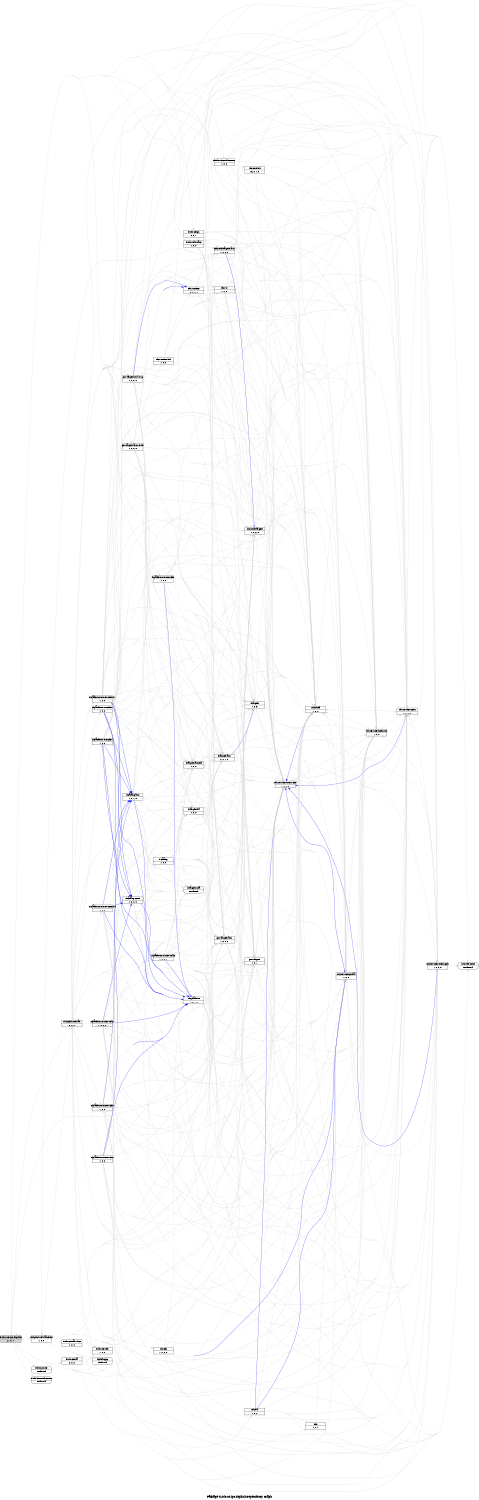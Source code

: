 digraph dependencies {
    label="\nPackage ti.sdo.ce.ipc.dsplink Dependency Graph";
    size="7.5,10";
    rankdir=LR;
    ranksep=".75";
    concentrate="true";
    node [fixedsize=true, width=1.5, style=filled, color=black];
    node [font=Helvetica, fontsize=12, fillcolor=lightgrey];
    ti_sdo_ce_ipc_dsplink [shape=record,label="ti.sdo.ce.ipc.dsplink|2, 0, 1", URL="package.rel.xml"];
    node [fontsize=10, fillcolor=white];

    edge [style=solid, color=blue]

    edge [style=solid, color=lightgrey]
    gnu_targets [shape=record,label="gnu.targets|1, 0, 1", URL="../../../../../../../../../../../../rtree/install/trees/products/xdcprod/xdcprod-l18/product/Linux/xdctools_3_16_00_18/packages/gnu/targets/package/package.rel.svg"];
    ti_sdo_ce_ipc_dsplink -> gnu_targets;
    xdc_services_intern_cmd [shape=record,label="xdc.services.intern.cmd|1, 0, 0, 0", URL="../../../../../../../../../../../../rtree/install/trees/products/xdcprod/xdcprod-l18/product/Linux/xdctools_3_16_00_18/packages/xdc/services/intern/cmd/package/package.rel.svg"];
    ti_sdo_ce_ipc_dsplink -> xdc_services_intern_cmd;
    ti_sdo_ce_utils [shape=record,label="ti.sdo.ce.utils|1, 0, 0", URL="../../../utils/package/package.rel.svg"];
    ti_sdo_ce_ipc_dsplink -> ti_sdo_ce_utils;
    ti_targets [shape=record,label="ti.targets|1, 0, 3", URL="../../../../../../../../../../../../rtree/install/trees/products/xdcprod/xdcprod-l18/product/Linux/xdctools_3_16_00_18/packages/ti/targets/package/package.rel.svg"];
    ti_sdo_ce_ipc_dsplink -> ti_targets;
    ti_bios_power [shape=record,label="ti.bios.power|not found"style=rounded, ];
    ti_sdo_ce_ipc_dsplink -> ti_bios_power;
    xdc_shelf [shape=record,label="xdc.shelf|1, 0, 0", URL="../../../../../../../../../../../../rtree/install/trees/products/xdcprod/xdcprod-l18/product/Linux/xdctools_3_16_00_18/packages/xdc/shelf/package/package.rel.svg"];
    ti_sdo_ce_ipc_dsplink -> xdc_shelf;
    ti_sdo_ce_osal [shape=record,label="ti.sdo.ce.osal|2, 0, 2", URL="../../../osal/package/package.rel.svg"];
    ti_sdo_ce_ipc_dsplink -> ti_sdo_ce_osal;
    xdc_services_global [shape=record,label="xdc.services.global|1, 0, 0", URL="../../../../../../../../../../../../rtree/install/trees/products/xdcprod/xdcprod-l18/product/Linux/xdctools_3_16_00_18/packages/xdc/services/global/package/package.rel.svg"];
    ti_sdo_ce_ipc_dsplink -> xdc_services_global;
    gnu_targets_arm [shape=record,label="gnu.targets.arm|1, 0, 0, 0", URL="../../../../../../../../../../../../rtree/install/trees/products/xdcprod/xdcprod-l18/product/Linux/xdctools_3_16_00_18/packages/gnu/targets/arm/package/package.rel.svg"];
    ti_sdo_ce_ipc_dsplink -> gnu_targets_arm;
    ti_dsplink_utils_ladclient [shape=record,label="ti.dsplink.utils.ladclient|1, 0, 0", URL="../../../../../dsplink/utils/ladclient/package/package.rel.svg"];
    ti_sdo_ce_ipc_dsplink -> ti_dsplink_utils_ladclient;
    dsplink_gpp [shape=record,label="dsplink.gpp|not found"style=rounded, ];
    ti_sdo_ce_ipc_dsplink -> dsplink_gpp;
    ti_sdo_utils_trace [shape=record,label="ti.sdo.utils.trace|1, 0, 0", URL="../../../../../../../../../fc/fc-p01/exports/framework_components_2_26_00_01/packages/ti/sdo/utils/trace/package/package.rel.svg"];
    ti_sdo_ce_ipc_dsplink -> ti_sdo_utils_trace;
    ti_sdo_linuxutils_cmem [shape=record,label="ti.sdo.linuxutils.cmem|not found"style=rounded, ];
    ti_sdo_ce_ipc_dsplink -> ti_sdo_linuxutils_cmem;
    xdc_services_intern_gen [shape=record,label="xdc.services.intern.gen|1, 0, 0, 0", URL="../../../../../../../../../../../../rtree/install/trees/products/xdcprod/xdcprod-l18/product/Linux/xdctools_3_16_00_18/packages/xdc/services/intern/gen/package/package.rel.svg"];
    ti_sdo_ce_ipc_dsplink -> xdc_services_intern_gen;
    xdc_services_spec [shape=record,label="xdc.services.spec|1, 0, 0, 0", URL="../../../../../../../../../../../../rtree/install/trees/products/xdcprod/xdcprod-l18/product/Linux/xdctools_3_16_00_18/packages/xdc/services/spec/package/package.rel.svg"];
    ti_sdo_ce_ipc_dsplink -> xdc_services_spec;
    ti_sdo_winceutils_cmem [shape=record,label="ti.sdo.winceutils.cmem|1, 0, 0", URL="../../../../../../../../../winceutils/winceutils-b01/exports/winceutils_1_01_00_01/packages/ti/sdo/winceutils/cmem/package/package.rel.svg"];
    ti_sdo_ce_ipc_dsplink -> ti_sdo_winceutils_cmem;
    microsoft_targets [shape=record,label="microsoft.targets|1, 0, 2, 0", URL="../../../../../../../../../../../../rtree/install/trees/products/xdcprod/xdcprod-l18/product/Linux/xdctools_3_16_00_18/packages/microsoft/targets/package/package.rel.svg"];
    ti_sdo_ce_ipc_dsplink -> microsoft_targets;
    xdc_bld [shape=record,label="xdc.bld|1, 0, 2", URL="../../../../../../../../../../../../rtree/install/trees/products/xdcprod/xdcprod-l18/product/Linux/xdctools_3_16_00_18/packages/xdc/bld/package/package.rel.svg"];
    ti_sdo_ce_ipc_dsplink -> xdc_bld;
    xdc_services_intern_xsr [shape=record,label="xdc.services.intern.xsr|1, 0, 0", URL="../../../../../../../../../../../../rtree/install/trees/products/xdcprod/xdcprod-l18/product/Linux/xdctools_3_16_00_18/packages/xdc/services/intern/xsr/package/package.rel.svg"];
    ti_sdo_ce_ipc_dsplink -> xdc_services_intern_xsr;
    microsoft_targets_arm [shape=record,label="microsoft.targets.arm|1, 0, 0, 0", URL="../../../../../../../../../../../../rtree/install/trees/products/xdcprod/xdcprod-l18/product/Linux/xdctools_3_16_00_18/packages/microsoft/targets/arm/package/package.rel.svg"];
    ti_sdo_ce_ipc_dsplink -> microsoft_targets_arm;
    xdc [shape=record,label="xdc|1, 1, 1", URL="../../../../../../../../../../../../rtree/install/trees/products/xdcprod/xdcprod-l18/product/Linux/xdctools_3_16_00_18/packages/xdc/package/package.rel.svg"];
    ti_sdo_ce_ipc_dsplink -> xdc;
    ti_sdo_ce_ipc [shape=record,label="ti.sdo.ce.ipc|2, 0, 1", URL="../../package/package.rel.svg"];
    ti_sdo_ce_ipc_dsplink -> ti_sdo_ce_ipc;
    ti_sdo_ce_ipc_dsplink -> ti_sdo_ce_ipc_dsplink;

    edge [style=solid, color=blue]

    edge [style=solid, color=lightgrey]
    ti_sdo_ce_ipc -> xdc_services_spec;
    ti_sdo_ce_ipc -> microsoft_targets;
    ti_sdo_ce_ipc -> microsoft_targets_arm;
    ti_sdo_ce_ipc -> gnu_targets;
    ti_sdo_ce_ipc -> xdc_services_global;
    ti_sdo_ce_ipc -> gnu_targets_arm;
    ti_sdo_ce_ipc -> xdc_shelf;
    ti_sdo_ce_ipc -> ti_targets;
    ti_sdo_ce_ipc -> xdc_services_intern_cmd;
    ti_sdo_ce_ipc -> xdc_services_intern_xsr;
    ti_sdo_ce_ipc -> xdc_services_intern_gen;

    edge [style=solid, color=blue]

    edge [style=solid, color=lightgrey]
    xdc_utils_tconf [shape=record,label="xdc.utils.tconf|not found"style=rounded, ];
    xdc -> xdc_utils_tconf;
    xdc -> xdc_services_global;

    edge [style=solid, color=blue]

    edge [style=solid, color=lightgrey]

    edge [style=solid, color=blue]
    microsoft_targets_arm -> microsoft_targets;

    edge [style=solid, color=lightgrey]
    microsoft_targets_arm -> xdc_services_spec;
    microsoft_targets_arm -> xdc_services_global;
    microsoft_targets_arm -> microsoft_targets;
    microsoft_targets_arm -> xdc_services_intern_cmd;
    microsoft_targets_arm -> xdc_services_intern_xsr;
    microsoft_targets_arm -> xdc_shelf;
    microsoft_targets_arm -> xdc_services_intern_gen;

    edge [style=solid, color=blue]
    xdc_services_intern_xsr -> xdc_services_global;

    edge [style=solid, color=lightgrey]
    xdc_services_intern_xsr -> xdc_utils_tconf;
    xdc_services_intern_xsr -> xdc_services_intern_cmd;
    xdc_services_intern_xsr -> xdc_services_spec;
    xdc_services_intern_xsr -> xdc_services_global;
    xdc_services_intern_xsr -> xdc_services_intern_gen;
    xdc_services_intern_xsr -> xdc_shelf;

    edge [style=solid, color=blue]
    xdc_bld -> xdc_services_global;
    xdc_bld -> xdc_services_intern_cmd;

    edge [style=solid, color=lightgrey]
    xdc_bld -> xdc_utils_tconf;
    xdc_bld -> xdc_services_intern_cmd;
    xdc_bld -> xdc_services_intern_xsr;
    xdc_bld -> xdc_services_spec;
    xdc_bld -> xdc_services_global;
    xdc_bld -> xdc_services_intern_gen;
    xdc_bld -> xdc;
    xdc_bld -> xdc_shelf;

    edge [style=solid, color=blue]

    edge [style=solid, color=lightgrey]
    microsoft_targets -> xdc_services_spec;
    microsoft_targets -> xdc_services_global;
    microsoft_targets -> xdc_services_intern_cmd;
    microsoft_targets -> xdc_services_intern_xsr;
    microsoft_targets -> xdc_shelf;
    microsoft_targets -> xdc_services_intern_gen;

    edge [style=solid, color=blue]

    edge [style=solid, color=lightgrey]
    ti_sdo_winceutils_cmem -> xdc_services_spec;
    ti_sdo_winceutils_cmem -> xdc_shelf;
    ti_sdo_winceutils_cmem -> xdc_services_intern_cmd;
    ti_sdo_winceutils_cmem -> xdc_services_intern_xsr;
    ti_sdo_winceutils_cmem -> xdc_services_global;
    xdc_corevers [shape=record,label="xdc.corevers|16, 0, 1, 0", URL="../../../../../../../../../../../../rtree/install/trees/products/xdcprod/xdcprod-l18/product/Linux/xdctools_3_16_00_18/packages/xdc/corevers/package/package.rel.svg"];
    ti_sdo_winceutils_cmem -> xdc_corevers;
    ti_sdo_winceutils_cmem -> xdc_services_intern_gen;

    edge [style=solid, color=blue]

    edge [style=solid, color=lightgrey]
    xdc_corevers -> xdc_utils_tconf;
    xdc_corevers -> xdc_services_intern_cmd;
    xdc_corevers -> xdc_services_intern_xsr;
    xdc_corevers -> xdc_services_spec;
    xdc_corevers -> xdc_services_global;
    xdc_corevers -> xdc_services_intern_gen;
    xdc_corevers -> xdc_shelf;

    edge [style=solid, color=blue]
    xdc_services_spec -> xdc_shelf;

    edge [style=solid, color=lightgrey]
    xdc_services_spec -> xdc_utils_tconf;
    xdc_services_spec -> xdc_services_intern_cmd;
    xdc_services_spec -> xdc_services_intern_xsr;
    xdc_services_spec -> xdc_services_global;
    xdc_services_spec -> xdc_services_intern_gen;
    xdc_services_spec -> xdc_shelf;

    edge [style=solid, color=blue]
    xdc_services_intern_gen -> xdc_shelf;
    xdc_services_intern_gen -> xdc_services_spec;
    xdc_services_intern_gen -> xdc_services_global;
    xdc_services_intern_gen -> xdc_services_intern_xsr;

    edge [style=solid, color=lightgrey]
    xdc_services_intern_gen -> xdc_utils_tconf;
    xdc_services_intern_gen -> xdc_services_intern_cmd;
    xdc_services_intern_gen -> xdc_services_intern_xsr;
    xdc_services_intern_gen -> xdc_services_spec;
    xdc_services_intern_gen -> xdc_services_global;
    xdc_services_intern_gen -> xdc_shelf;

    edge [style=solid, color=blue]

    edge [style=solid, color=lightgrey]

    edge [style=solid, color=blue]

    edge [style=solid, color=lightgrey]
    ti_sdo_utils_trace -> gnu_targets;
    ti_sdo_utils_trace -> xdc_services_intern_cmd;
    ti_sdo_utils_trace -> ti_targets;
    ti_sdo_utils_trace -> xdc_shelf;
    ti_sdo_utils_trace -> xdc_services_global;
    ti_targets_arm [shape=record,label="ti.targets.arm|2, 0, 1, 0", URL="../../../../../../../../../../../../rtree/install/trees/products/xdcprod/xdcprod-l18/product/Linux/xdctools_3_16_00_18/packages/ti/targets/arm/package/package.rel.svg"];
    ti_sdo_utils_trace -> ti_targets_arm;
    ti_sdo_utils_trace -> gnu_targets_arm;
    ti_sdo_utils_trace -> xdc_services_intern_gen;
    ti_sdo_utils_trace -> xdc_services_spec;
    ti_sdo_utils_trace -> microsoft_targets;
    ti_sdo_utils_trace -> xdc_services_intern_xsr;
    ti_sdo_utils_trace -> microsoft_targets_arm;

    edge [style=solid, color=blue]
    ti_targets_arm -> ti_targets;

    edge [style=solid, color=lightgrey]
    ti_targets_arm -> xdc_services_spec;
    ti_targets_arm -> xdc_services_global;
    ti_targets_arm -> xdc_services_intern_cmd;
    ti_targets_arm -> xdc_services_intern_xsr;
    ti_targets_arm -> ti_targets;
    ti_targets_arm -> xdc_shelf;
    ti_targets_arm -> xdc_services_intern_gen;

    edge [style=solid, color=blue]

    edge [style=solid, color=lightgrey]

    edge [style=solid, color=blue]

    edge [style=solid, color=lightgrey]
    ti_dsplink_utils_ladclient -> gnu_targets;
    ti_dsplink_utils_ladclient -> xdc_services_intern_cmd;
    ti_dsplink_utils_ladclient -> ti_sdo_ce_utils;
    ti_dsplink_utils_ladclient -> ti_targets;
    ti_dsplink_utils_ladclient -> xdc_shelf;
    ti_dsplink_utils_ladclient -> ti_sdo_ce_osal;
    ti_dsplink_utils_ladclient -> xdc_services_global;
    ti_dsplink_utils_ladclient -> gnu_targets_arm;
    ti_dsplink_utils_ladclient -> dsplink_gpp;
    ti_dsplink_utils_ladclient -> xdc_services_intern_gen;
    ti_dsplink_utils_ladclient -> xdc_services_spec;
    ti_dsplink_utils_ladclient -> microsoft_targets;
    ti_dsplink_utils_lad [shape=record,label="ti.dsplink.utils.lad|2, 0, 0", URL="../../../../../dsplink/utils/lad/package/package.rel.svg"];
    ti_dsplink_utils_ladclient -> ti_dsplink_utils_lad;
    ti_sdo_ce_osal_wince [shape=record,label="ti.sdo.ce.osal.wince|1, 0, 0", URL="../../../osal/wince/package/package.rel.svg"];
    ti_dsplink_utils_ladclient -> ti_sdo_ce_osal_wince;
    ti_dsplink_utils_ladclient -> xdc_services_intern_xsr;
    ti_dsplink_utils_ladclient -> microsoft_targets_arm;
    ti_dsplink_utils_ladclient -> ti_sdo_ce_ipc_dsplink;

    edge [style=solid, color=blue]

    edge [style=solid, color=lightgrey]

    edge [style=solid, color=blue]

    edge [style=solid, color=lightgrey]
    ti_platforms_evmDM357 [shape=record,label="ti.platforms.evmDM357|1, 0, 0", URL="../../../../../../../../../../../../rtree/install/trees/products/xdcprod/xdcprod-l18/product/Linux/xdctools_3_16_00_18/packages/ti/platforms/evmDM357/package/package.rel.svg"];
    ti_dsplink_utils_lad -> ti_platforms_evmDM357;
    ti_dsplink_utils_lad -> gnu_targets;
    ti_dsplink_utils_lad -> xdc_services_intern_xsr;
    ti_platforms_evm3530 [shape=record,label="ti.platforms.evm3530|1, 0, 0", URL="../../../../../../../../../../../../rtree/install/trees/products/xdcprod/xdcprod-l18/product/Linux/xdctools_3_16_00_18/packages/ti/platforms/evm3530/package/package.rel.svg"];
    ti_dsplink_utils_lad -> ti_platforms_evm3530;
    ti_dsplink_utils_lad -> xdc_services_intern_gen;
    gnu_targets_arm_rtsv5T [shape=record,label="gnu.targets.arm.rtsv5T|1, 0, 0, 0", URL="../../../../../../../../../../../../rtree/install/trees/products/xdcprod/xdcprod-l18/product/Linux/xdctools_3_16_00_18/packages/gnu/targets/arm/rtsv5T/package/package.rel.svg"];
    ti_dsplink_utils_lad -> gnu_targets_arm_rtsv5T;
    xdc_rov [shape=record,label="xdc.rov|1, 0, 0", URL="../../../../../../../../../../../../rtree/install/trees/products/xdcprod/xdcprod-l18/product/Linux/xdctools_3_16_00_18/packages/xdc/rov/package/package.rel.svg"];
    ti_dsplink_utils_lad -> xdc_rov;
    gnu_targets_rts470uC [shape=record,label="gnu.targets.rts470uC|1, 0, 0, 0", URL="../../../../../../../../../../../../rtree/install/trees/products/xdcprod/xdcprod-l18/product/Linux/xdctools_3_16_00_18/packages/gnu/targets/rts470uC/package/package.rel.svg"];
    ti_dsplink_utils_lad -> gnu_targets_rts470uC;
    ti_platforms_evmDM6467 [shape=record,label="ti.platforms.evmDM6467|1, 0, 0, 0", URL="../../../../../../../../../../../../rtree/install/trees/products/xdcprod/xdcprod-l18/product/Linux/xdctools_3_16_00_18/packages/ti/platforms/evmDM6467/package/package.rel.svg"];
    ti_dsplink_utils_lad -> ti_platforms_evmDM6467;
    ti_dsplink_utils_lad -> gnu_targets_arm;
    ti_dsplink_utils_lad -> ti_sdo_ce_ipc_dsplink;
    ti_dsplink_utils_lad -> xdc_services_global;
    ti_platforms_evmDM355 [shape=record,label="ti.platforms.evmDM355|1, 0, 0", URL="../../../../../../../../../../../../rtree/install/trees/products/xdcprod/xdcprod-l18/product/Linux/xdctools_3_16_00_18/packages/ti/platforms/evmDM355/package/package.rel.svg"];
    ti_dsplink_utils_lad -> ti_platforms_evmDM355;
    xdc_cfg [shape=record,label="xdc.cfg|1, 0, 2, 0", URL="../../../../../../../../../../../../rtree/install/trees/products/xdcprod/xdcprod-l18/product/Linux/xdctools_3_16_00_18/packages/xdc/cfg/package/package.rel.svg"];
    ti_dsplink_utils_lad -> xdc_cfg;
    ti_dsplink_utils_lad -> xdc_services_intern_cmd;
    ti_catalog_arm [shape=record,label="ti.catalog.arm|1, 0, 1, 0", URL="../../../../../../../../../../../../rtree/install/trees/products/xdcprod/xdcprod-l18/product/Linux/xdctools_3_16_00_18/packages/ti/catalog/arm/package/package.rel.svg"];
    ti_dsplink_utils_lad -> ti_catalog_arm;
    ti_dsplink_utils_lad -> dsplink_gpp;
    ti_catalog_c6000 [shape=record,label="ti.catalog.c6000|1, 0, 0, 0", URL="../../../../../../../../../../../../rtree/install/trees/products/xdcprod/xdcprod-l18/product/Linux/xdctools_3_16_00_18/packages/ti/catalog/c6000/package/package.rel.svg"];
    ti_dsplink_utils_lad -> ti_catalog_c6000;
    ti_platforms_evmDM365 [shape=record,label="ti.platforms.evmDM365|1, 0, 0", URL="../../../../../../../../../../../../rtree/install/trees/products/xdcprod/xdcprod-l18/product/Linux/xdctools_3_16_00_18/packages/ti/platforms/evmDM365/package/package.rel.svg"];
    ti_dsplink_utils_lad -> ti_platforms_evmDM365;
    ti_dsplink_utils_lad -> ti_sdo_ce_utils;
    ti_platforms_evmOMAPL137 [shape=record,label="ti.platforms.evmOMAPL137|1, 0, 0", URL="../../../../../../../../../../../../rtree/install/trees/products/xdcprod/xdcprod-l18/product/Linux/xdctools_3_16_00_18/packages/ti/platforms/evmOMAPL137/package/package.rel.svg"];
    ti_dsplink_utils_lad -> ti_platforms_evmOMAPL137;
    ti_platforms_evmDM6446 [shape=record,label="ti.platforms.evmDM6446|1, 0, 0, 1", URL="../../../../../../../../../../../../rtree/install/trees/products/xdcprod/xdcprod-l18/product/Linux/xdctools_3_16_00_18/packages/ti/platforms/evmDM6446/package/package.rel.svg"];
    ti_dsplink_utils_lad -> ti_platforms_evmDM6446;
    xdc_runtime [shape=record,label="xdc.runtime|2, 0, 0, 0", URL="../../../../../../../../../../../../rtree/install/trees/products/xdcprod/xdcprod-l18/product/Linux/xdctools_3_16_00_18/packages/xdc/runtime/package/package.rel.svg"];
    ti_dsplink_utils_lad -> xdc_runtime;
    ti_dsplink_utils_lad -> microsoft_targets_arm;
    ti_platforms_evm2530 [shape=record,label="ti.platforms.evm2530|1, 0, 0", URL="../../../../../../../../../../../../rtree/install/trees/products/xdcprod/xdcprod-l18/product/Linux/xdctools_3_16_00_18/packages/ti/platforms/evm2530/package/package.rel.svg"];
    ti_dsplink_utils_lad -> ti_platforms_evm2530;
    ti_dsplink_utils_lad -> ti_dsplink_utils_ladclient;
    ti_platforms_evmOMAPL138 [shape=record,label="ti.platforms.evmOMAPL138|1, 0, 0", URL="../../../../../../../../../../../../rtree/install/trees/products/xdcprod/xdcprod-l18/product/Linux/xdctools_3_16_00_18/packages/ti/platforms/evmOMAPL138/package/package.rel.svg"];
    ti_dsplink_utils_lad -> ti_platforms_evmOMAPL138;
    xdc_platform [shape=record,label="xdc.platform|1, 0, 1, 0", URL="../../../../../../../../../../../../rtree/install/trees/products/xdcprod/xdcprod-l18/product/Linux/xdctools_3_16_00_18/packages/xdc/platform/package/package.rel.svg"];
    ti_dsplink_utils_lad -> xdc_platform;
    ti_dsplink_utils_lad -> microsoft_targets;
    ti_dsplink_utils_lad -> xdc_shelf;
    ti_dsplink_utils_lad -> xdc_services_spec;
    ti_dsplink_utils_lad -> ti_targets;

    edge [style=solid, color=blue]

    edge [style=solid, color=lightgrey]
    xdc_platform -> xdc_utils_tconf;
    xdc_platform -> xdc_services_intern_cmd;
    xdc_platform -> xdc_services_intern_xsr;
    xdc_platform -> xdc_services_spec;
    xdc_platform -> xdc_services_global;
    xdc_platform -> xdc_services_intern_gen;
    xdc_platform -> xdc_shelf;

    edge [style=solid, color=blue]
    ti_platforms_evmOMAPL138 -> ti_catalog_c6000;
    ti_platforms_evmOMAPL138 -> ti_catalog_arm;
    ti_platforms_evmOMAPL138 -> xdc_platform;

    edge [style=solid, color=lightgrey]
    ti_platforms_evmOMAPL138 -> ti_catalog_arm;
    ti_platforms_evmOMAPL138 -> xdc_platform;
    ti_platforms_evmOMAPL138 -> ti_catalog_c6000;
    ti_platforms_evmOMAPL138 -> xdc_services_intern_cmd;
    ti_targets_nda [shape=record,label="ti.targets.nda|not found"style=rounded, ];
    ti_platforms_evmOMAPL138 -> ti_targets_nda;
    ti_platforms_evmOMAPL138 -> ti_targets_arm;
    ti_platforms_evmOMAPL138 -> xdc_shelf;
    ti_targets_elf [shape=record,label="ti.targets.elf|1, 0, 0", URL="../../../../../../../../../../../../rtree/install/trees/products/xdcprod/xdcprod-l18/product/Linux/xdctools_3_16_00_18/packages/ti/targets/elf/package/package.rel.svg"];
    ti_platforms_evmOMAPL138 -> ti_targets_elf;
    ti_platforms_evmOMAPL138 -> xdc_services_spec;
    ti_platforms_evmOMAPL138 -> microsoft_targets;
    ti_platforms_evmOMAPL138 -> xdc_services_intern_gen;
    ti_platforms_evmOMAPL138 -> gnu_targets_arm;
    ti_targets_arm_elf [shape=record,label="ti.targets.arm.elf|1, 0, 0", URL="../../../../../../../../../../../../rtree/install/trees/products/xdcprod/xdcprod-l18/product/Linux/xdctools_3_16_00_18/packages/ti/targets/arm/elf/package/package.rel.svg"];
    ti_platforms_evmOMAPL138 -> ti_targets_arm_elf;
    ti_platforms_evmOMAPL138 -> gnu_targets;
    ti_platforms_evmOMAPL138 -> xdc_services_global;
    ti_platforms_evmOMAPL138 -> ti_targets;
    ti_platforms_evmOMAPL138 -> xdc_services_intern_xsr;

    edge [style=solid, color=blue]

    edge [style=solid, color=lightgrey]
    ti_targets_arm_elf -> xdc_services_spec;
    ti_targets_arm_elf -> xdc_services_global;
    ti_targets_arm_elf -> ti_targets_arm;
    ti_targets_arm_elf -> xdc_services_intern_cmd;
    ti_targets_arm_elf -> xdc_services_intern_xsr;
    ti_targets_arm_elf -> ti_targets;
    ti_targets_arm_elf -> xdc_shelf;
    ti_targets_arm_elf -> xdc_services_intern_gen;

    edge [style=solid, color=blue]

    edge [style=solid, color=lightgrey]
    ti_targets_elf -> xdc_services_spec;
    ti_targets_elf -> xdc_services_global;
    ti_targets_elf -> xdc_services_intern_cmd;
    ti_targets_elf -> xdc_services_intern_xsr;
    ti_targets_elf -> ti_targets;
    ti_targets_elf -> xdc_shelf;
    ti_targets_elf -> xdc_services_intern_gen;

    edge [style=solid, color=blue]

    edge [style=solid, color=lightgrey]

    edge [style=solid, color=blue]
    ti_platforms_evm2530 -> ti_catalog_c6000;
    ti_platforms_evm2530 -> ti_catalog_arm;
    ti_platforms_evm2530 -> xdc_platform;

    edge [style=solid, color=lightgrey]
    ti_platforms_evm2530 -> ti_catalog_arm;
    ti_platforms_evm2530 -> xdc_platform;
    ti_platforms_evm2530 -> ti_catalog_c6000;
    ti_platforms_evm2530 -> xdc_services_intern_cmd;
    ti_platforms_evm2530 -> ti_targets_nda;
    ti_platforms_evm2530 -> ti_targets_arm;
    ti_platforms_evm2530 -> xdc_shelf;
    ti_platforms_evm2530 -> ti_targets_elf;
    ti_platforms_evm2530 -> xdc_services_spec;
    ti_platforms_evm2530 -> microsoft_targets;
    ti_platforms_evm2530 -> xdc_services_intern_gen;
    ti_platforms_evm2530 -> gnu_targets_arm;
    ti_platforms_evm2530 -> ti_targets_arm_elf;
    ti_platforms_evm2530 -> gnu_targets;
    ti_platforms_evm2530 -> xdc_services_global;
    ti_platforms_evm2530 -> ti_targets;
    ti_platforms_evm2530 -> xdc_services_intern_xsr;

    edge [style=solid, color=blue]

    edge [style=solid, color=lightgrey]
    xdc_runtime -> xdc_utils_tconf;
    xdc_runtime -> xdc_services_intern_cmd;
    xdc_runtime -> xdc_services_intern_xsr;
    xdc_runtime -> xdc_services_spec;
    xdc_runtime -> xdc_services_global;
    xdc_runtime -> xdc_services_intern_gen;
    xdc_runtime -> xdc_rov;
    xdc_runtime -> xdc_shelf;

    edge [style=solid, color=blue]
    ti_platforms_evmDM6446 -> xdc_platform;

    edge [style=solid, color=lightgrey]
    ti_platforms_evmDM6446 -> xdc_platform;
    ti_platforms_evmDM6446 -> xdc_services_intern_cmd;
    ti_platforms_evmDM6446 -> ti_targets_nda;
    ti_platforms_evmDM6446 -> ti_targets_arm;
    ti_platforms_evmDM6446 -> xdc_shelf;
    ti_platforms_evmDM6446 -> ti_targets_elf;
    ti_platforms_evmDM6446 -> xdc_services_spec;
    ti_platforms_evmDM6446 -> microsoft_targets;
    ti_platforms_evmDM6446 -> xdc_services_intern_gen;
    ti_platforms_evmDM6446 -> gnu_targets_arm;
    ti_platforms_evmDM6446 -> ti_targets_arm_elf;
    ti_platforms_evmDM6446 -> gnu_targets;
    ti_platforms_evmDM6446 -> xdc_services_global;
    ti_platforms_evmDM6446 -> ti_targets;
    ti_platforms_evmDM6446 -> xdc_services_intern_xsr;

    edge [style=solid, color=blue]
    ti_platforms_evmOMAPL137 -> ti_catalog_c6000;
    ti_platforms_evmOMAPL137 -> ti_catalog_arm;
    ti_platforms_evmOMAPL137 -> xdc_platform;

    edge [style=solid, color=lightgrey]
    ti_platforms_evmOMAPL137 -> ti_catalog_arm;
    ti_platforms_evmOMAPL137 -> xdc_platform;
    ti_platforms_evmOMAPL137 -> ti_catalog_c6000;
    ti_platforms_evmOMAPL137 -> xdc_services_intern_cmd;
    ti_platforms_evmOMAPL137 -> ti_targets_nda;
    ti_platforms_evmOMAPL137 -> ti_targets_arm;
    ti_platforms_evmOMAPL137 -> xdc_shelf;
    ti_platforms_evmOMAPL137 -> ti_targets_elf;
    ti_platforms_evmOMAPL137 -> xdc_services_spec;
    ti_platforms_evmOMAPL137 -> microsoft_targets;
    ti_platforms_evmOMAPL137 -> xdc_services_intern_gen;
    ti_platforms_evmOMAPL137 -> gnu_targets_arm;
    ti_platforms_evmOMAPL137 -> ti_targets_arm_elf;
    ti_platforms_evmOMAPL137 -> gnu_targets;
    ti_platforms_evmOMAPL137 -> xdc_services_global;
    ti_platforms_evmOMAPL137 -> ti_targets;
    ti_platforms_evmOMAPL137 -> xdc_services_intern_xsr;

    edge [style=solid, color=blue]
    ti_platforms_evmDM365 -> ti_catalog_arm;
    ti_platforms_evmDM365 -> xdc_platform;

    edge [style=solid, color=lightgrey]
    ti_platforms_evmDM365 -> ti_catalog_arm;
    ti_platforms_evmDM365 -> xdc_platform;
    ti_platforms_evmDM365 -> xdc_services_intern_cmd;
    ti_platforms_evmDM365 -> ti_targets_nda;
    ti_platforms_evmDM365 -> ti_targets_arm;
    ti_platforms_evmDM365 -> xdc_shelf;
    ti_platforms_evmDM365 -> ti_targets_elf;
    ti_platforms_evmDM365 -> xdc_services_spec;
    ti_platforms_evmDM365 -> microsoft_targets;
    ti_platforms_evmDM365 -> xdc_services_intern_gen;
    ti_platforms_evmDM365 -> gnu_targets_arm;
    ti_platforms_evmDM365 -> ti_targets_arm_elf;
    ti_platforms_evmDM365 -> gnu_targets;
    ti_platforms_evmDM365 -> xdc_services_global;
    ti_platforms_evmDM365 -> ti_targets;
    ti_platforms_evmDM365 -> xdc_services_intern_xsr;

    edge [style=solid, color=blue]
    ti_catalog_c6000 -> xdc_platform;

    edge [style=solid, color=lightgrey]
    ti_catalog [shape=record,label="ti.catalog|1, 0, 0", URL="../../../../../../../../../../../../rtree/install/trees/products/xdcprod/xdcprod-l18/product/Linux/xdctools_3_16_00_18/packages/ti/catalog/package/package.rel.svg"];
    ti_catalog_c6000 -> ti_catalog;
    ti_catalog_c6000 -> xdc_platform;
    ti_catalog_c6000 -> xdc_services_intern_cmd;
    ti_catalog_c6000 -> ti_targets_nda;
    ti_catalog_c6000 -> ti_targets_arm;
    ti_catalog_c6000 -> xdc_shelf;
    ti_catalog_c6000 -> ti_targets_elf;
    ti_catalog_c6000 -> xdc_services_spec;
    ti_catalog_c6000 -> microsoft_targets;
    ti_catalog_c6000 -> xdc_services_intern_gen;
    ti_catalog_c6000 -> gnu_targets_arm;
    ti_catalog_c6000 -> ti_targets_arm_elf;
    ti_catalog_c6000 -> gnu_targets;
    ti_catalog_c6000 -> xdc_services_global;
    ti_catalog_c6000 -> ti_targets;
    ti_catalog_c6000 -> xdc_services_intern_xsr;

    edge [style=solid, color=blue]

    edge [style=solid, color=lightgrey]
    ti_catalog -> xdc_platform;
    ti_catalog -> xdc_services_intern_cmd;
    ti_catalog -> ti_targets_nda;
    ti_catalog -> ti_targets_arm;
    ti_catalog -> xdc_shelf;
    ti_catalog -> ti_targets_elf;
    ti_catalog -> xdc_services_spec;
    ti_catalog -> microsoft_targets;
    ti_catalog -> xdc_services_intern_gen;
    ti_catalog -> gnu_targets_arm;
    ti_catalog -> ti_targets_arm_elf;
    ti_catalog -> gnu_targets;
    ti_catalog -> xdc_services_global;
    ti_catalog -> ti_targets;
    ti_catalog -> xdc_services_intern_xsr;

    edge [style=solid, color=blue]
    ti_catalog_arm -> xdc_platform;

    edge [style=solid, color=lightgrey]
    ti_catalog_arm -> ti_catalog;
    ti_catalog_arm -> xdc_platform;
    ti_catalog_arm -> xdc_services_intern_cmd;
    ti_catalog_arm -> ti_targets_nda;
    ti_catalog_arm -> ti_targets_arm;
    ti_catalog_arm -> xdc_shelf;
    ti_catalog_arm -> ti_targets_elf;
    ti_catalog_arm -> xdc_services_spec;
    ti_catalog_arm -> microsoft_targets;
    ti_catalog_arm -> xdc_services_intern_gen;
    ti_catalog_arm -> gnu_targets_arm;
    ti_catalog_arm -> ti_targets_arm_elf;
    ti_catalog_arm -> gnu_targets;
    ti_catalog_arm -> xdc_services_global;
    ti_catalog_arm -> ti_targets;
    ti_catalog_arm -> xdc_services_intern_xsr;

    edge [style=solid, color=blue]
    xdc_cfg -> xdc_services_global;

    edge [style=solid, color=lightgrey]
    xdc_cfg -> xdc_utils_tconf;
    xdc_cfg -> xdc_platform;
    xdc_cfg -> xdc_services_intern_cmd;
    xdc_cfg -> xdc_services_intern_xsr;
    xdc_cfg -> xdc_services_spec;
    xdc_cfg -> xdc_services_global;
    xdc_cfg -> xdc_services_intern_gen;
    xdc_cfg -> xdc_shelf;

    edge [style=solid, color=blue]
    ti_platforms_evmDM355 -> ti_catalog_arm;
    ti_platforms_evmDM355 -> xdc_platform;

    edge [style=solid, color=lightgrey]
    ti_platforms_evmDM355 -> ti_catalog_arm;
    ti_platforms_evmDM355 -> xdc_platform;
    ti_platforms_evmDM355 -> xdc_services_intern_cmd;
    ti_platforms_evmDM355 -> ti_targets_nda;
    ti_platforms_evmDM355 -> ti_targets_arm;
    ti_platforms_evmDM355 -> xdc_shelf;
    ti_platforms_evmDM355 -> ti_targets_elf;
    ti_platforms_evmDM355 -> xdc_services_spec;
    ti_platforms_evmDM355 -> microsoft_targets;
    ti_platforms_evmDM355 -> xdc_services_intern_gen;
    ti_platforms_evmDM355 -> gnu_targets_arm;
    ti_platforms_evmDM355 -> ti_targets_arm_elf;
    ti_platforms_evmDM355 -> gnu_targets;
    ti_platforms_evmDM355 -> xdc_services_global;
    ti_platforms_evmDM355 -> ti_targets;
    ti_platforms_evmDM355 -> xdc_services_intern_xsr;

    edge [style=solid, color=blue]
    ti_platforms_evmDM6467 -> ti_catalog_c6000;
    ti_platforms_evmDM6467 -> xdc_platform;

    edge [style=solid, color=lightgrey]
    ti_platforms_evmDM6467 -> xdc_platform;
    ti_platforms_evmDM6467 -> ti_catalog_c6000;
    ti_platforms_evmDM6467 -> xdc_services_intern_cmd;
    ti_platforms_evmDM6467 -> ti_targets_nda;
    ti_platforms_evmDM6467 -> ti_targets_arm;
    ti_platforms_evmDM6467 -> xdc_shelf;
    ti_platforms_evmDM6467 -> ti_targets_elf;
    ti_platforms_evmDM6467 -> xdc_services_spec;
    ti_platforms_evmDM6467 -> microsoft_targets;
    ti_platforms_evmDM6467 -> xdc_services_intern_gen;
    ti_platforms_evmDM6467 -> gnu_targets_arm;
    ti_platforms_evmDM6467 -> ti_targets_arm_elf;
    ti_platforms_evmDM6467 -> gnu_targets;
    ti_platforms_evmDM6467 -> xdc_services_global;
    ti_platforms_evmDM6467 -> ti_targets;
    ti_platforms_evmDM6467 -> xdc_services_intern_xsr;

    edge [style=solid, color=blue]
    gnu_targets_rts470uC -> xdc_runtime;

    edge [style=solid, color=lightgrey]
    gnu_targets_rts470uC -> xdc_services_global;
    gnu_targets_rts470uC -> gnu_targets_arm;
    gnu_targets_rts470uC -> xdc_services_intern_cmd;
    gnu_targets_rts470uC -> microsoft_targets_arm;
    gnu_targets_rts470uC -> xdc_rov;
    gnu_targets_rts470uC -> xdc_services_spec;
    gnu_targets_rts470uC -> gnu_targets;
    gnu_targets_rts470uC -> xdc_runtime;
    gnu_targets_rts470uC -> microsoft_targets;
    gnu_targets_rts470uC -> ti_targets_arm;
    gnu_targets_rts470uC -> xdc_services_intern_gen;
    gnu_targets_rts470uC -> ti_targets;
    gnu_targets_rts470uC -> ti_targets_elf;
    xdc_runtime_knl [shape=record,label="xdc.runtime.knl|1, 0, 0", URL="../../../../../../../../../../../../rtree/install/trees/products/xdcprod/xdcprod-l18/product/Linux/xdctools_3_16_00_18/packages/xdc/runtime/knl/package/package.rel.svg"];
    gnu_targets_rts470uC -> xdc_runtime_knl;
    gnu_targets_rts470uC -> xdc_shelf;
    gnu_targets_rts470uC -> ti_targets_arm_elf;
    gnu_targets_rts470uC -> xdc_services_intern_xsr;

    edge [style=solid, color=blue]

    edge [style=solid, color=lightgrey]
    xdc_runtime_knl -> xdc_utils_tconf;
    xdc_runtime_knl -> xdc_runtime;
    xdc_runtime_knl -> xdc_services_intern_cmd;
    xdc_runtime_knl -> xdc_services_intern_xsr;
    xdc_runtime_knl -> xdc_services_spec;
    xdc_runtime_knl -> xdc_services_global;
    xdc_runtime_knl -> xdc_services_intern_gen;
    xdc_runtime_knl -> xdc_rov;
    xdc_runtime_knl -> xdc_shelf;

    edge [style=solid, color=blue]

    edge [style=solid, color=lightgrey]
    xdc_rov -> xdc_utils_tconf;
    xdc_rov -> gnu_targets;
    xdc_rov -> xdc_services_intern_cmd;
    xdc_rov -> xdc_services_intern_xsr;
    xdc_rov -> xdc_services_spec;
    xdc_rov -> xdc_services_global;
    xdc_rov -> xdc_services_intern_gen;
    xdc_rov -> xdc_shelf;
    xdc_rov -> microsoft_targets;

    edge [style=solid, color=blue]
    gnu_targets_arm_rtsv5T -> xdc_runtime;

    edge [style=solid, color=lightgrey]
    gnu_targets_arm_rtsv5T -> gnu_targets_arm;
    gnu_targets_arm_rtsv5T -> xdc_services_global;
    gnu_targets_arm_rtsv5T -> xdc_services_intern_cmd;
    gnu_targets_arm_rtsv5T -> microsoft_targets_arm;
    gnu_targets_arm_rtsv5T -> xdc_rov;
    gnu_targets_arm_rtsv5T -> xdc_services_spec;
    gnu_targets_arm_rtsv5T -> gnu_targets;
    gnu_targets_arm_rtsv5T -> xdc_runtime;
    gnu_targets_arm_rtsv5T -> microsoft_targets;
    gnu_targets_arm_rtsv5T -> ti_targets_arm;
    gnu_targets_arm_rtsv5T -> xdc_services_intern_gen;
    gnu_targets_arm_rtsv5T -> ti_targets;
    gnu_targets_arm_rtsv5T -> ti_targets_elf;
    gnu_targets_arm_rtsv5T -> xdc_runtime_knl;
    gnu_targets_arm_rtsv5T -> xdc_shelf;
    gnu_targets_arm_rtsv5T -> ti_targets_arm_elf;
    gnu_targets_arm_rtsv5T -> xdc_services_intern_xsr;

    edge [style=solid, color=blue]
    ti_platforms_evm3530 -> ti_catalog_c6000;
    ti_platforms_evm3530 -> ti_catalog_arm;
    ti_platforms_evm3530 -> xdc_platform;

    edge [style=solid, color=lightgrey]
    ti_platforms_evm3530 -> ti_catalog_arm;
    ti_platforms_evm3530 -> xdc_platform;
    ti_platforms_evm3530 -> ti_catalog_c6000;
    ti_platforms_evm3530 -> xdc_services_intern_cmd;
    ti_platforms_evm3530 -> ti_targets_nda;
    ti_platforms_evm3530 -> ti_targets_arm;
    ti_platforms_evm3530 -> xdc_shelf;
    ti_platforms_evm3530 -> ti_targets_elf;
    ti_platforms_evm3530 -> xdc_services_spec;
    ti_platforms_evm3530 -> microsoft_targets;
    ti_platforms_evm3530 -> xdc_services_intern_gen;
    ti_platforms_evm3530 -> gnu_targets_arm;
    ti_platforms_evm3530 -> ti_targets_arm_elf;
    ti_platforms_evm3530 -> gnu_targets;
    ti_platforms_evm3530 -> xdc_services_global;
    ti_platforms_evm3530 -> ti_targets;
    ti_platforms_evm3530 -> xdc_services_intern_xsr;

    edge [style=solid, color=blue]
    ti_platforms_evmDM357 -> xdc_platform;

    edge [style=solid, color=lightgrey]
    ti_platforms_evmDM357 -> xdc_platform;
    ti_platforms_evmDM357 -> xdc_services_intern_cmd;
    ti_platforms_evmDM357 -> ti_targets_nda;
    ti_platforms_evmDM357 -> ti_targets_arm;
    ti_platforms_evmDM357 -> xdc_shelf;
    ti_platforms_evmDM357 -> ti_targets_elf;
    ti_platforms_evmDM357 -> xdc_services_spec;
    ti_platforms_evmDM357 -> microsoft_targets;
    ti_platforms_evmDM357 -> xdc_services_intern_gen;
    ti_platforms_evmDM357 -> gnu_targets_arm;
    ti_platforms_evmDM357 -> ti_targets_arm_elf;
    ti_platforms_evmDM357 -> gnu_targets;
    ti_platforms_evmDM357 -> xdc_services_global;
    ti_platforms_evmDM357 -> ti_targets;
    ti_platforms_evmDM357 -> xdc_services_intern_xsr;

    edge [style=solid, color=blue]

    edge [style=solid, color=lightgrey]
    gnu_targets_arm -> xdc_services_spec;
    gnu_targets_arm -> xdc_services_global;
    gnu_targets_arm -> xdc_services_intern_cmd;
    gnu_targets_arm -> xdc_services_intern_xsr;
    gnu_targets_arm -> xdc_shelf;
    gnu_targets_arm -> xdc_services_intern_gen;
    gnu_targets_arm -> gnu_targets;

    edge [style=solid, color=blue]

    edge [style=solid, color=lightgrey]
    xdc_services_global -> xdc_utils_tconf;
    xdc_services_global -> xdc_services_intern_cmd;
    xdc_services_global -> xdc_services_intern_xsr;
    xdc_services_global -> xdc_services_spec;
    xdc_services_global -> xdc_services_intern_gen;
    xdc_services_global -> xdc_shelf;

    edge [style=solid, color=blue]

    edge [style=solid, color=lightgrey]

    edge [style=solid, color=blue]

    edge [style=solid, color=lightgrey]
    xdc_shelf -> xdc_utils_tconf;
    xdc_shelf -> xdc_services_intern_cmd;
    xdc_shelf -> xdc_services_intern_xsr;
    xdc_shelf -> xdc_services_spec;
    xdc_shelf -> xdc_services_global;
    xdc_shelf -> xdc_services_intern_gen;

    edge [style=solid, color=blue]

    edge [style=solid, color=lightgrey]

    edge [style=solid, color=blue]

    edge [style=solid, color=lightgrey]
    ti_targets -> xdc_services_spec;
    ti_targets -> xdc_services_global;
    ti_targets -> xdc_services_intern_cmd;
    ti_targets -> xdc_services_intern_xsr;
    ti_targets -> xdc_shelf;
    ti_targets -> xdc_services_intern_gen;

    edge [style=solid, color=blue]

    edge [style=solid, color=lightgrey]

    edge [style=solid, color=blue]
    xdc_services_intern_cmd -> xdc_shelf;
    xdc_services_intern_cmd -> xdc_services_spec;
    xdc_services_intern_cmd -> xdc_services_global;
    xdc_services_intern_cmd -> xdc_services_intern_gen;

    edge [style=solid, color=lightgrey]
    xdc_services_intern_cmd -> xdc_utils_tconf;
    xdc_services_intern_cmd -> xdc_services_intern_xsr;
    xdc_services_intern_cmd -> xdc_services_spec;
    xdc_services_intern_cmd -> xdc_services_global;
    xdc_services_intern_cmd -> xdc_services_intern_gen;
    xdc_services_intern_cmd -> xdc_shelf;

    edge [style=solid, color=blue]

    edge [style=solid, color=lightgrey]
    gnu_targets -> xdc_services_spec;
    gnu_targets -> xdc_services_global;
    gnu_targets -> xdc_services_intern_cmd;
    gnu_targets -> xdc_services_intern_xsr;
    gnu_targets -> xdc_shelf;
    gnu_targets -> xdc_services_intern_gen;
}
